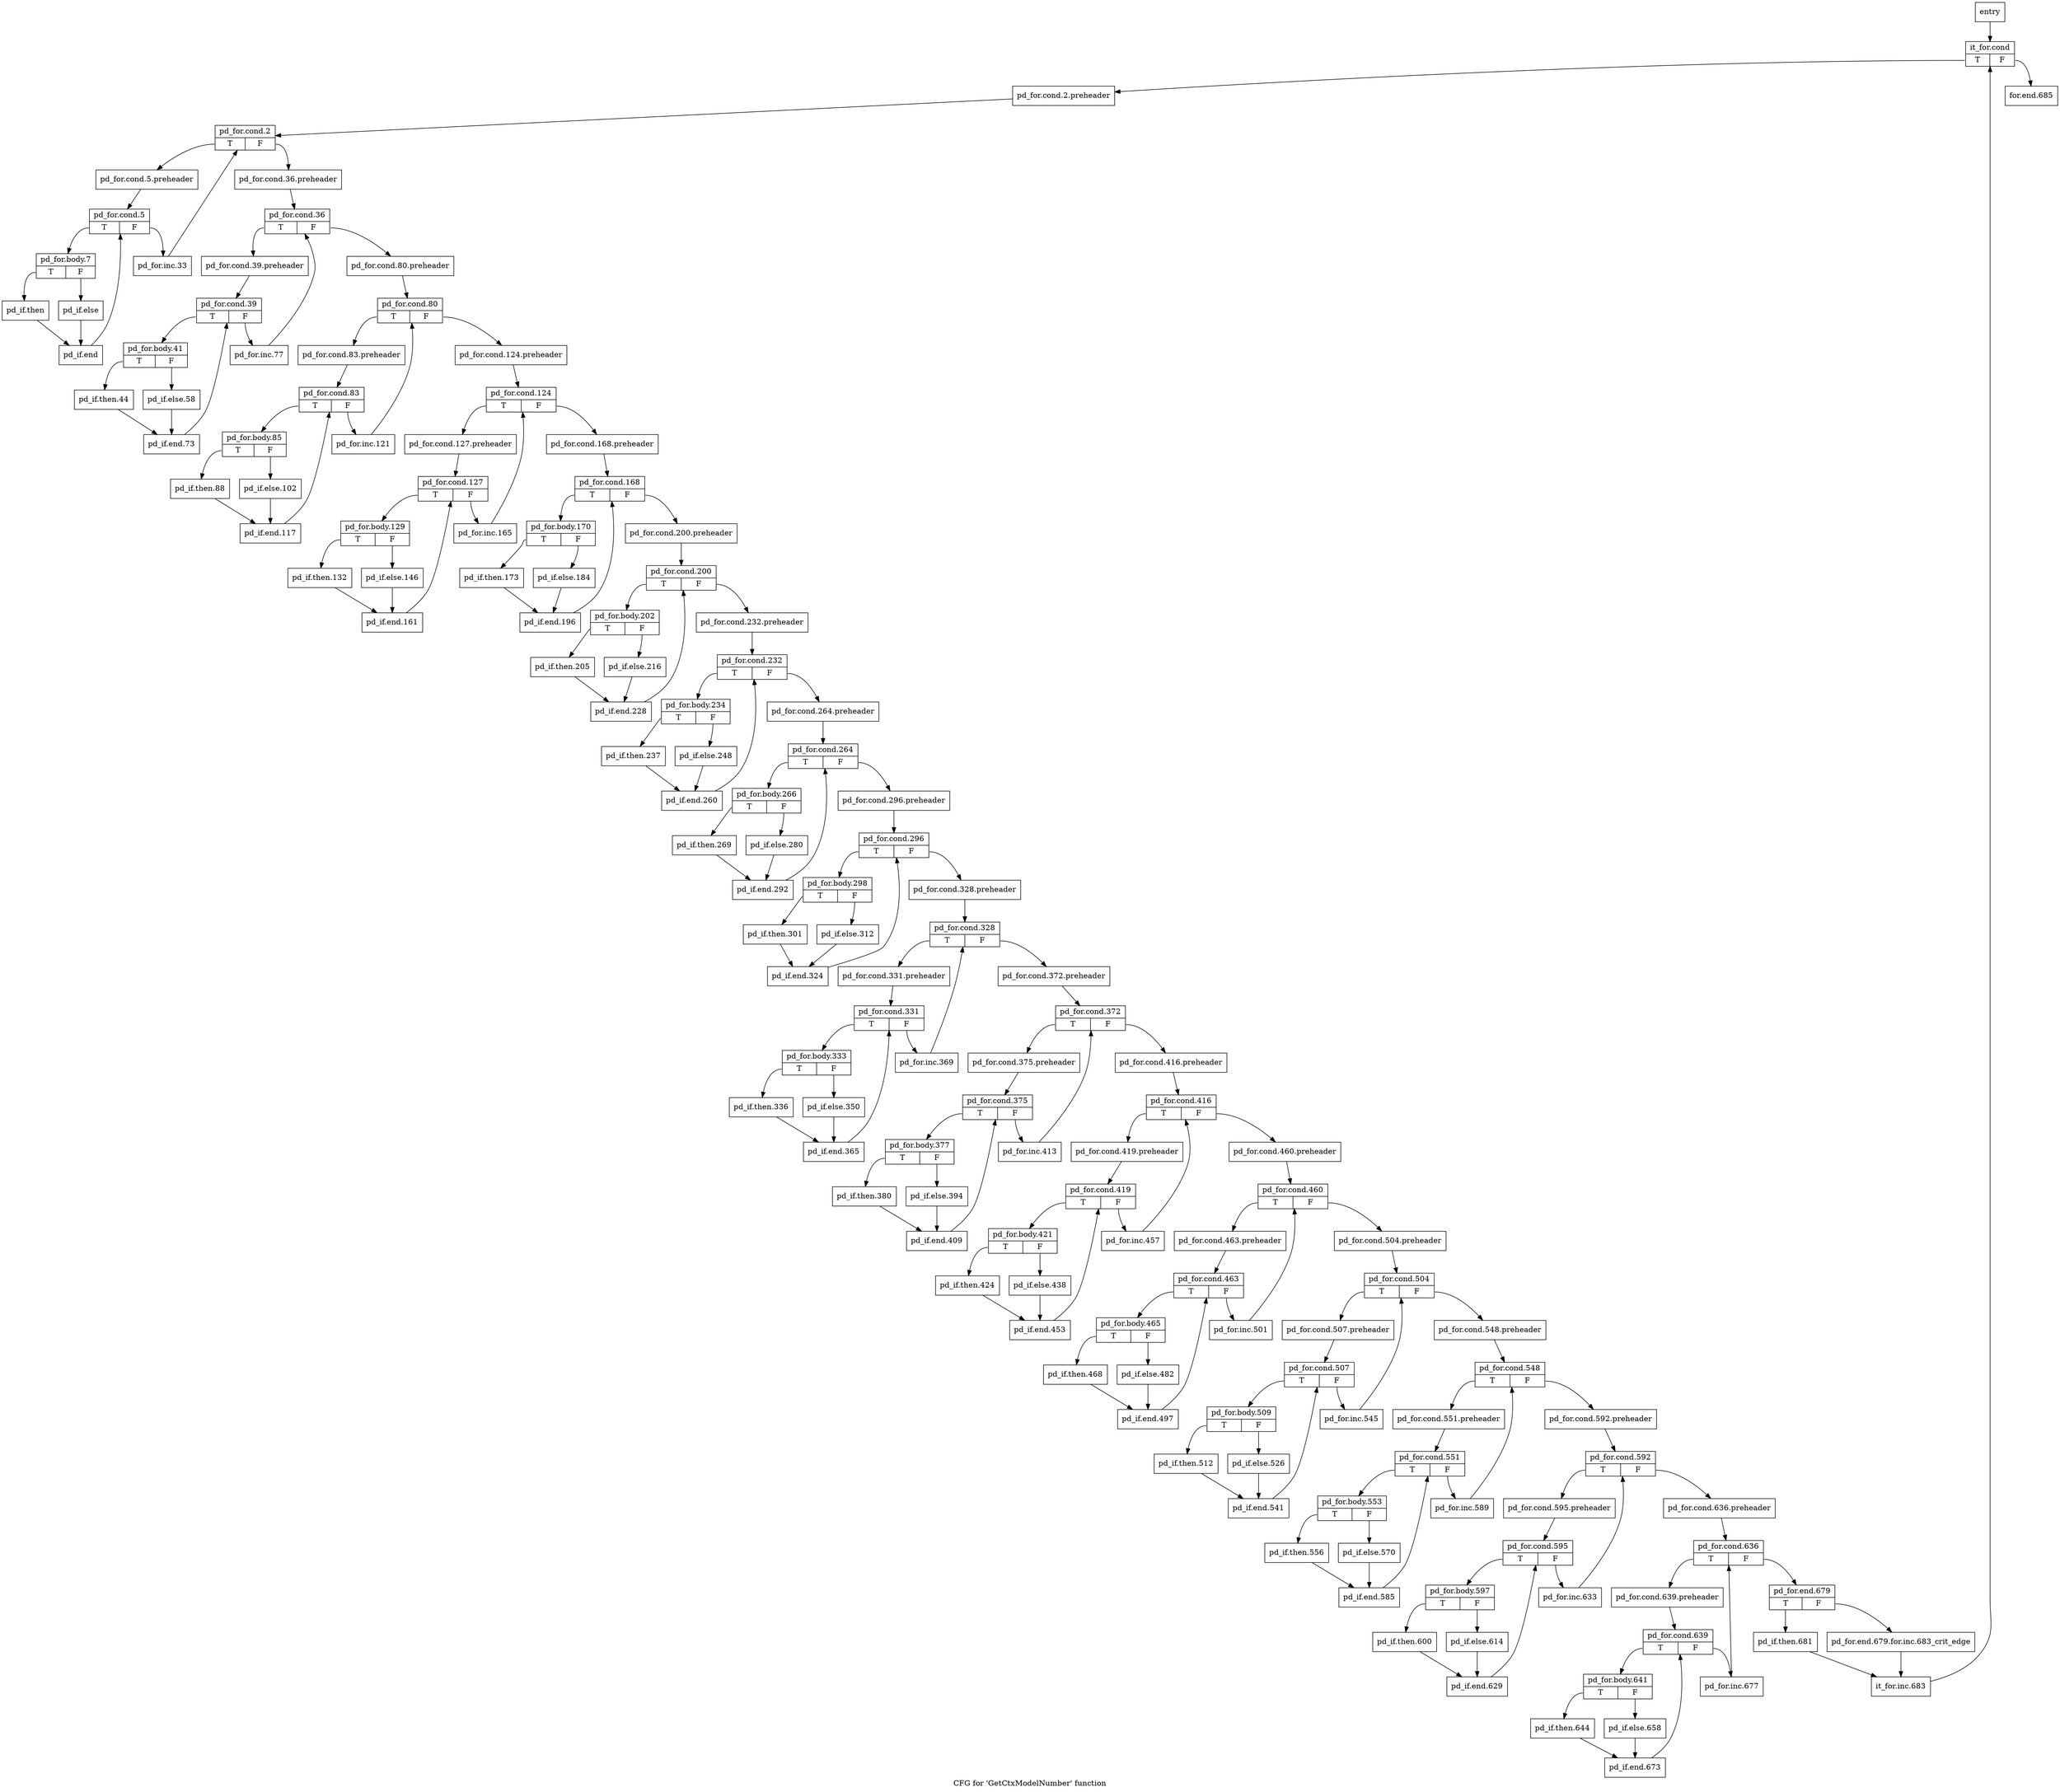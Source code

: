 digraph "CFG for 'GetCtxModelNumber' function" {
	label="CFG for 'GetCtxModelNumber' function";

	Node0x1773710 [shape=record,label="{entry}"];
	Node0x1773710 -> Node0x1773760;
	Node0x1773760 [shape=record,label="{it_for.cond|{<s0>T|<s1>F}}"];
	Node0x1773760:s0 -> Node0x17737b0;
	Node0x1773760:s1 -> Node0x17770c0;
	Node0x17737b0 [shape=record,label="{pd_for.cond.2.preheader}"];
	Node0x17737b0 -> Node0x1773800;
	Node0x1773800 [shape=record,label="{pd_for.cond.2|{<s0>T|<s1>F}}"];
	Node0x1773800:s0 -> Node0x1774550;
	Node0x1773800:s1 -> Node0x1774500;
	Node0x1774500 [shape=record,label="{pd_for.cond.36.preheader}"];
	Node0x1774500 -> Node0x1774780;
	Node0x1774550 [shape=record,label="{pd_for.cond.5.preheader}"];
	Node0x1774550 -> Node0x17745a0;
	Node0x17745a0 [shape=record,label="{pd_for.cond.5|{<s0>T|<s1>F}}"];
	Node0x17745a0:s0 -> Node0x17745f0;
	Node0x17745a0:s1 -> Node0x1774730;
	Node0x17745f0 [shape=record,label="{pd_for.body.7|{<s0>T|<s1>F}}"];
	Node0x17745f0:s0 -> Node0x1774640;
	Node0x17745f0:s1 -> Node0x1774690;
	Node0x1774640 [shape=record,label="{pd_if.then}"];
	Node0x1774640 -> Node0x17746e0;
	Node0x1774690 [shape=record,label="{pd_if.else}"];
	Node0x1774690 -> Node0x17746e0;
	Node0x17746e0 [shape=record,label="{pd_if.end}"];
	Node0x17746e0 -> Node0x17745a0;
	Node0x1774730 [shape=record,label="{pd_for.inc.33}"];
	Node0x1774730 -> Node0x1773800;
	Node0x1774780 [shape=record,label="{pd_for.cond.36|{<s0>T|<s1>F}}"];
	Node0x1774780:s0 -> Node0x1774820;
	Node0x1774780:s1 -> Node0x17747d0;
	Node0x17747d0 [shape=record,label="{pd_for.cond.80.preheader}"];
	Node0x17747d0 -> Node0x1774a50;
	Node0x1774820 [shape=record,label="{pd_for.cond.39.preheader}"];
	Node0x1774820 -> Node0x1774870;
	Node0x1774870 [shape=record,label="{pd_for.cond.39|{<s0>T|<s1>F}}"];
	Node0x1774870:s0 -> Node0x17748c0;
	Node0x1774870:s1 -> Node0x1774a00;
	Node0x17748c0 [shape=record,label="{pd_for.body.41|{<s0>T|<s1>F}}"];
	Node0x17748c0:s0 -> Node0x1774910;
	Node0x17748c0:s1 -> Node0x1774960;
	Node0x1774910 [shape=record,label="{pd_if.then.44}"];
	Node0x1774910 -> Node0x17749b0;
	Node0x1774960 [shape=record,label="{pd_if.else.58}"];
	Node0x1774960 -> Node0x17749b0;
	Node0x17749b0 [shape=record,label="{pd_if.end.73}"];
	Node0x17749b0 -> Node0x1774870;
	Node0x1774a00 [shape=record,label="{pd_for.inc.77}"];
	Node0x1774a00 -> Node0x1774780;
	Node0x1774a50 [shape=record,label="{pd_for.cond.80|{<s0>T|<s1>F}}"];
	Node0x1774a50:s0 -> Node0x1774af0;
	Node0x1774a50:s1 -> Node0x1774aa0;
	Node0x1774aa0 [shape=record,label="{pd_for.cond.124.preheader}"];
	Node0x1774aa0 -> Node0x1774d20;
	Node0x1774af0 [shape=record,label="{pd_for.cond.83.preheader}"];
	Node0x1774af0 -> Node0x1774b40;
	Node0x1774b40 [shape=record,label="{pd_for.cond.83|{<s0>T|<s1>F}}"];
	Node0x1774b40:s0 -> Node0x1774b90;
	Node0x1774b40:s1 -> Node0x1774cd0;
	Node0x1774b90 [shape=record,label="{pd_for.body.85|{<s0>T|<s1>F}}"];
	Node0x1774b90:s0 -> Node0x1774be0;
	Node0x1774b90:s1 -> Node0x1774c30;
	Node0x1774be0 [shape=record,label="{pd_if.then.88}"];
	Node0x1774be0 -> Node0x1774c80;
	Node0x1774c30 [shape=record,label="{pd_if.else.102}"];
	Node0x1774c30 -> Node0x1774c80;
	Node0x1774c80 [shape=record,label="{pd_if.end.117}"];
	Node0x1774c80 -> Node0x1774b40;
	Node0x1774cd0 [shape=record,label="{pd_for.inc.121}"];
	Node0x1774cd0 -> Node0x1774a50;
	Node0x1774d20 [shape=record,label="{pd_for.cond.124|{<s0>T|<s1>F}}"];
	Node0x1774d20:s0 -> Node0x1774dc0;
	Node0x1774d20:s1 -> Node0x1774d70;
	Node0x1774d70 [shape=record,label="{pd_for.cond.168.preheader}"];
	Node0x1774d70 -> Node0x1774ff0;
	Node0x1774dc0 [shape=record,label="{pd_for.cond.127.preheader}"];
	Node0x1774dc0 -> Node0x1774e10;
	Node0x1774e10 [shape=record,label="{pd_for.cond.127|{<s0>T|<s1>F}}"];
	Node0x1774e10:s0 -> Node0x1774e60;
	Node0x1774e10:s1 -> Node0x1774fa0;
	Node0x1774e60 [shape=record,label="{pd_for.body.129|{<s0>T|<s1>F}}"];
	Node0x1774e60:s0 -> Node0x1774eb0;
	Node0x1774e60:s1 -> Node0x1774f00;
	Node0x1774eb0 [shape=record,label="{pd_if.then.132}"];
	Node0x1774eb0 -> Node0x1774f50;
	Node0x1774f00 [shape=record,label="{pd_if.else.146}"];
	Node0x1774f00 -> Node0x1774f50;
	Node0x1774f50 [shape=record,label="{pd_if.end.161}"];
	Node0x1774f50 -> Node0x1774e10;
	Node0x1774fa0 [shape=record,label="{pd_for.inc.165}"];
	Node0x1774fa0 -> Node0x1774d20;
	Node0x1774ff0 [shape=record,label="{pd_for.cond.168|{<s0>T|<s1>F}}"];
	Node0x1774ff0:s0 -> Node0x1775090;
	Node0x1774ff0:s1 -> Node0x1775040;
	Node0x1775040 [shape=record,label="{pd_for.cond.200.preheader}"];
	Node0x1775040 -> Node0x17751d0;
	Node0x1775090 [shape=record,label="{pd_for.body.170|{<s0>T|<s1>F}}"];
	Node0x1775090:s0 -> Node0x17750e0;
	Node0x1775090:s1 -> Node0x1775130;
	Node0x17750e0 [shape=record,label="{pd_if.then.173}"];
	Node0x17750e0 -> Node0x1775180;
	Node0x1775130 [shape=record,label="{pd_if.else.184}"];
	Node0x1775130 -> Node0x1775180;
	Node0x1775180 [shape=record,label="{pd_if.end.196}"];
	Node0x1775180 -> Node0x1774ff0;
	Node0x17751d0 [shape=record,label="{pd_for.cond.200|{<s0>T|<s1>F}}"];
	Node0x17751d0:s0 -> Node0x1775270;
	Node0x17751d0:s1 -> Node0x1775220;
	Node0x1775220 [shape=record,label="{pd_for.cond.232.preheader}"];
	Node0x1775220 -> Node0x17753b0;
	Node0x1775270 [shape=record,label="{pd_for.body.202|{<s0>T|<s1>F}}"];
	Node0x1775270:s0 -> Node0x17752c0;
	Node0x1775270:s1 -> Node0x1775310;
	Node0x17752c0 [shape=record,label="{pd_if.then.205}"];
	Node0x17752c0 -> Node0x1775360;
	Node0x1775310 [shape=record,label="{pd_if.else.216}"];
	Node0x1775310 -> Node0x1775360;
	Node0x1775360 [shape=record,label="{pd_if.end.228}"];
	Node0x1775360 -> Node0x17751d0;
	Node0x17753b0 [shape=record,label="{pd_for.cond.232|{<s0>T|<s1>F}}"];
	Node0x17753b0:s0 -> Node0x1775450;
	Node0x17753b0:s1 -> Node0x1775400;
	Node0x1775400 [shape=record,label="{pd_for.cond.264.preheader}"];
	Node0x1775400 -> Node0x1775590;
	Node0x1775450 [shape=record,label="{pd_for.body.234|{<s0>T|<s1>F}}"];
	Node0x1775450:s0 -> Node0x17754a0;
	Node0x1775450:s1 -> Node0x17754f0;
	Node0x17754a0 [shape=record,label="{pd_if.then.237}"];
	Node0x17754a0 -> Node0x1775540;
	Node0x17754f0 [shape=record,label="{pd_if.else.248}"];
	Node0x17754f0 -> Node0x1775540;
	Node0x1775540 [shape=record,label="{pd_if.end.260}"];
	Node0x1775540 -> Node0x17753b0;
	Node0x1775590 [shape=record,label="{pd_for.cond.264|{<s0>T|<s1>F}}"];
	Node0x1775590:s0 -> Node0x1775630;
	Node0x1775590:s1 -> Node0x17755e0;
	Node0x17755e0 [shape=record,label="{pd_for.cond.296.preheader}"];
	Node0x17755e0 -> Node0x1775770;
	Node0x1775630 [shape=record,label="{pd_for.body.266|{<s0>T|<s1>F}}"];
	Node0x1775630:s0 -> Node0x1775680;
	Node0x1775630:s1 -> Node0x17756d0;
	Node0x1775680 [shape=record,label="{pd_if.then.269}"];
	Node0x1775680 -> Node0x1775720;
	Node0x17756d0 [shape=record,label="{pd_if.else.280}"];
	Node0x17756d0 -> Node0x1775720;
	Node0x1775720 [shape=record,label="{pd_if.end.292}"];
	Node0x1775720 -> Node0x1775590;
	Node0x1775770 [shape=record,label="{pd_for.cond.296|{<s0>T|<s1>F}}"];
	Node0x1775770:s0 -> Node0x1775810;
	Node0x1775770:s1 -> Node0x17757c0;
	Node0x17757c0 [shape=record,label="{pd_for.cond.328.preheader}"];
	Node0x17757c0 -> Node0x1775950;
	Node0x1775810 [shape=record,label="{pd_for.body.298|{<s0>T|<s1>F}}"];
	Node0x1775810:s0 -> Node0x1775860;
	Node0x1775810:s1 -> Node0x17758b0;
	Node0x1775860 [shape=record,label="{pd_if.then.301}"];
	Node0x1775860 -> Node0x1775900;
	Node0x17758b0 [shape=record,label="{pd_if.else.312}"];
	Node0x17758b0 -> Node0x1775900;
	Node0x1775900 [shape=record,label="{pd_if.end.324}"];
	Node0x1775900 -> Node0x1775770;
	Node0x1775950 [shape=record,label="{pd_for.cond.328|{<s0>T|<s1>F}}"];
	Node0x1775950:s0 -> Node0x17759f0;
	Node0x1775950:s1 -> Node0x17759a0;
	Node0x17759a0 [shape=record,label="{pd_for.cond.372.preheader}"];
	Node0x17759a0 -> Node0x1775c20;
	Node0x17759f0 [shape=record,label="{pd_for.cond.331.preheader}"];
	Node0x17759f0 -> Node0x1775a40;
	Node0x1775a40 [shape=record,label="{pd_for.cond.331|{<s0>T|<s1>F}}"];
	Node0x1775a40:s0 -> Node0x1775a90;
	Node0x1775a40:s1 -> Node0x1775bd0;
	Node0x1775a90 [shape=record,label="{pd_for.body.333|{<s0>T|<s1>F}}"];
	Node0x1775a90:s0 -> Node0x1775ae0;
	Node0x1775a90:s1 -> Node0x1775b30;
	Node0x1775ae0 [shape=record,label="{pd_if.then.336}"];
	Node0x1775ae0 -> Node0x1775b80;
	Node0x1775b30 [shape=record,label="{pd_if.else.350}"];
	Node0x1775b30 -> Node0x1775b80;
	Node0x1775b80 [shape=record,label="{pd_if.end.365}"];
	Node0x1775b80 -> Node0x1775a40;
	Node0x1775bd0 [shape=record,label="{pd_for.inc.369}"];
	Node0x1775bd0 -> Node0x1775950;
	Node0x1775c20 [shape=record,label="{pd_for.cond.372|{<s0>T|<s1>F}}"];
	Node0x1775c20:s0 -> Node0x1775cc0;
	Node0x1775c20:s1 -> Node0x1775c70;
	Node0x1775c70 [shape=record,label="{pd_for.cond.416.preheader}"];
	Node0x1775c70 -> Node0x1775ef0;
	Node0x1775cc0 [shape=record,label="{pd_for.cond.375.preheader}"];
	Node0x1775cc0 -> Node0x1775d10;
	Node0x1775d10 [shape=record,label="{pd_for.cond.375|{<s0>T|<s1>F}}"];
	Node0x1775d10:s0 -> Node0x1775d60;
	Node0x1775d10:s1 -> Node0x1775ea0;
	Node0x1775d60 [shape=record,label="{pd_for.body.377|{<s0>T|<s1>F}}"];
	Node0x1775d60:s0 -> Node0x1775db0;
	Node0x1775d60:s1 -> Node0x1775e00;
	Node0x1775db0 [shape=record,label="{pd_if.then.380}"];
	Node0x1775db0 -> Node0x1775e50;
	Node0x1775e00 [shape=record,label="{pd_if.else.394}"];
	Node0x1775e00 -> Node0x1775e50;
	Node0x1775e50 [shape=record,label="{pd_if.end.409}"];
	Node0x1775e50 -> Node0x1775d10;
	Node0x1775ea0 [shape=record,label="{pd_for.inc.413}"];
	Node0x1775ea0 -> Node0x1775c20;
	Node0x1775ef0 [shape=record,label="{pd_for.cond.416|{<s0>T|<s1>F}}"];
	Node0x1775ef0:s0 -> Node0x1775f90;
	Node0x1775ef0:s1 -> Node0x1775f40;
	Node0x1775f40 [shape=record,label="{pd_for.cond.460.preheader}"];
	Node0x1775f40 -> Node0x17761c0;
	Node0x1775f90 [shape=record,label="{pd_for.cond.419.preheader}"];
	Node0x1775f90 -> Node0x1775fe0;
	Node0x1775fe0 [shape=record,label="{pd_for.cond.419|{<s0>T|<s1>F}}"];
	Node0x1775fe0:s0 -> Node0x1776030;
	Node0x1775fe0:s1 -> Node0x1776170;
	Node0x1776030 [shape=record,label="{pd_for.body.421|{<s0>T|<s1>F}}"];
	Node0x1776030:s0 -> Node0x1776080;
	Node0x1776030:s1 -> Node0x17760d0;
	Node0x1776080 [shape=record,label="{pd_if.then.424}"];
	Node0x1776080 -> Node0x1776120;
	Node0x17760d0 [shape=record,label="{pd_if.else.438}"];
	Node0x17760d0 -> Node0x1776120;
	Node0x1776120 [shape=record,label="{pd_if.end.453}"];
	Node0x1776120 -> Node0x1775fe0;
	Node0x1776170 [shape=record,label="{pd_for.inc.457}"];
	Node0x1776170 -> Node0x1775ef0;
	Node0x17761c0 [shape=record,label="{pd_for.cond.460|{<s0>T|<s1>F}}"];
	Node0x17761c0:s0 -> Node0x1776260;
	Node0x17761c0:s1 -> Node0x1776210;
	Node0x1776210 [shape=record,label="{pd_for.cond.504.preheader}"];
	Node0x1776210 -> Node0x1776490;
	Node0x1776260 [shape=record,label="{pd_for.cond.463.preheader}"];
	Node0x1776260 -> Node0x17762b0;
	Node0x17762b0 [shape=record,label="{pd_for.cond.463|{<s0>T|<s1>F}}"];
	Node0x17762b0:s0 -> Node0x1776300;
	Node0x17762b0:s1 -> Node0x1776440;
	Node0x1776300 [shape=record,label="{pd_for.body.465|{<s0>T|<s1>F}}"];
	Node0x1776300:s0 -> Node0x1776350;
	Node0x1776300:s1 -> Node0x17763a0;
	Node0x1776350 [shape=record,label="{pd_if.then.468}"];
	Node0x1776350 -> Node0x17763f0;
	Node0x17763a0 [shape=record,label="{pd_if.else.482}"];
	Node0x17763a0 -> Node0x17763f0;
	Node0x17763f0 [shape=record,label="{pd_if.end.497}"];
	Node0x17763f0 -> Node0x17762b0;
	Node0x1776440 [shape=record,label="{pd_for.inc.501}"];
	Node0x1776440 -> Node0x17761c0;
	Node0x1776490 [shape=record,label="{pd_for.cond.504|{<s0>T|<s1>F}}"];
	Node0x1776490:s0 -> Node0x1776530;
	Node0x1776490:s1 -> Node0x17764e0;
	Node0x17764e0 [shape=record,label="{pd_for.cond.548.preheader}"];
	Node0x17764e0 -> Node0x1776760;
	Node0x1776530 [shape=record,label="{pd_for.cond.507.preheader}"];
	Node0x1776530 -> Node0x1776580;
	Node0x1776580 [shape=record,label="{pd_for.cond.507|{<s0>T|<s1>F}}"];
	Node0x1776580:s0 -> Node0x17765d0;
	Node0x1776580:s1 -> Node0x1776710;
	Node0x17765d0 [shape=record,label="{pd_for.body.509|{<s0>T|<s1>F}}"];
	Node0x17765d0:s0 -> Node0x1776620;
	Node0x17765d0:s1 -> Node0x1776670;
	Node0x1776620 [shape=record,label="{pd_if.then.512}"];
	Node0x1776620 -> Node0x17766c0;
	Node0x1776670 [shape=record,label="{pd_if.else.526}"];
	Node0x1776670 -> Node0x17766c0;
	Node0x17766c0 [shape=record,label="{pd_if.end.541}"];
	Node0x17766c0 -> Node0x1776580;
	Node0x1776710 [shape=record,label="{pd_for.inc.545}"];
	Node0x1776710 -> Node0x1776490;
	Node0x1776760 [shape=record,label="{pd_for.cond.548|{<s0>T|<s1>F}}"];
	Node0x1776760:s0 -> Node0x1776800;
	Node0x1776760:s1 -> Node0x17767b0;
	Node0x17767b0 [shape=record,label="{pd_for.cond.592.preheader}"];
	Node0x17767b0 -> Node0x1776a30;
	Node0x1776800 [shape=record,label="{pd_for.cond.551.preheader}"];
	Node0x1776800 -> Node0x1776850;
	Node0x1776850 [shape=record,label="{pd_for.cond.551|{<s0>T|<s1>F}}"];
	Node0x1776850:s0 -> Node0x17768a0;
	Node0x1776850:s1 -> Node0x17769e0;
	Node0x17768a0 [shape=record,label="{pd_for.body.553|{<s0>T|<s1>F}}"];
	Node0x17768a0:s0 -> Node0x17768f0;
	Node0x17768a0:s1 -> Node0x1776940;
	Node0x17768f0 [shape=record,label="{pd_if.then.556}"];
	Node0x17768f0 -> Node0x1776990;
	Node0x1776940 [shape=record,label="{pd_if.else.570}"];
	Node0x1776940 -> Node0x1776990;
	Node0x1776990 [shape=record,label="{pd_if.end.585}"];
	Node0x1776990 -> Node0x1776850;
	Node0x17769e0 [shape=record,label="{pd_for.inc.589}"];
	Node0x17769e0 -> Node0x1776760;
	Node0x1776a30 [shape=record,label="{pd_for.cond.592|{<s0>T|<s1>F}}"];
	Node0x1776a30:s0 -> Node0x1776ad0;
	Node0x1776a30:s1 -> Node0x1776a80;
	Node0x1776a80 [shape=record,label="{pd_for.cond.636.preheader}"];
	Node0x1776a80 -> Node0x1776d00;
	Node0x1776ad0 [shape=record,label="{pd_for.cond.595.preheader}"];
	Node0x1776ad0 -> Node0x1776b20;
	Node0x1776b20 [shape=record,label="{pd_for.cond.595|{<s0>T|<s1>F}}"];
	Node0x1776b20:s0 -> Node0x1776b70;
	Node0x1776b20:s1 -> Node0x1776cb0;
	Node0x1776b70 [shape=record,label="{pd_for.body.597|{<s0>T|<s1>F}}"];
	Node0x1776b70:s0 -> Node0x1776bc0;
	Node0x1776b70:s1 -> Node0x1776c10;
	Node0x1776bc0 [shape=record,label="{pd_if.then.600}"];
	Node0x1776bc0 -> Node0x1776c60;
	Node0x1776c10 [shape=record,label="{pd_if.else.614}"];
	Node0x1776c10 -> Node0x1776c60;
	Node0x1776c60 [shape=record,label="{pd_if.end.629}"];
	Node0x1776c60 -> Node0x1776b20;
	Node0x1776cb0 [shape=record,label="{pd_for.inc.633}"];
	Node0x1776cb0 -> Node0x1776a30;
	Node0x1776d00 [shape=record,label="{pd_for.cond.636|{<s0>T|<s1>F}}"];
	Node0x1776d00:s0 -> Node0x1776d50;
	Node0x1776d00:s1 -> Node0x1776f80;
	Node0x1776d50 [shape=record,label="{pd_for.cond.639.preheader}"];
	Node0x1776d50 -> Node0x1776da0;
	Node0x1776da0 [shape=record,label="{pd_for.cond.639|{<s0>T|<s1>F}}"];
	Node0x1776da0:s0 -> Node0x1776df0;
	Node0x1776da0:s1 -> Node0x1776f30;
	Node0x1776df0 [shape=record,label="{pd_for.body.641|{<s0>T|<s1>F}}"];
	Node0x1776df0:s0 -> Node0x1776e40;
	Node0x1776df0:s1 -> Node0x1776e90;
	Node0x1776e40 [shape=record,label="{pd_if.then.644}"];
	Node0x1776e40 -> Node0x1776ee0;
	Node0x1776e90 [shape=record,label="{pd_if.else.658}"];
	Node0x1776e90 -> Node0x1776ee0;
	Node0x1776ee0 [shape=record,label="{pd_if.end.673}"];
	Node0x1776ee0 -> Node0x1776da0;
	Node0x1776f30 [shape=record,label="{pd_for.inc.677}"];
	Node0x1776f30 -> Node0x1776d00;
	Node0x1776f80 [shape=record,label="{pd_for.end.679|{<s0>T|<s1>F}}"];
	Node0x1776f80:s0 -> Node0x1777020;
	Node0x1776f80:s1 -> Node0x1776fd0;
	Node0x1776fd0 [shape=record,label="{pd_for.end.679.for.inc.683_crit_edge}"];
	Node0x1776fd0 -> Node0x1777070;
	Node0x1777020 [shape=record,label="{pd_if.then.681}"];
	Node0x1777020 -> Node0x1777070;
	Node0x1777070 [shape=record,label="{it_for.inc.683}"];
	Node0x1777070 -> Node0x1773760;
	Node0x17770c0 [shape=record,label="{for.end.685}"];
}
